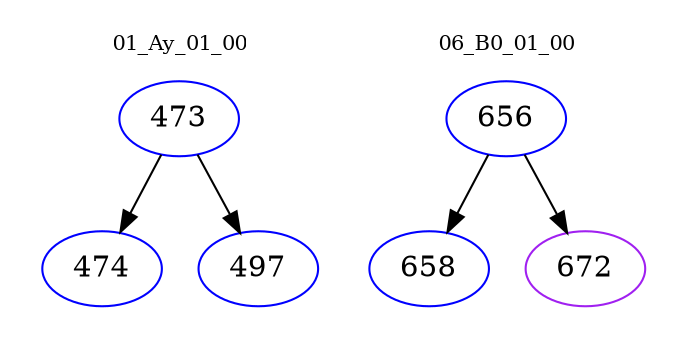 digraph{
subgraph cluster_0 {
color = white
label = "01_Ay_01_00";
fontsize=10;
T0_473 [label="473", color="blue"]
T0_473 -> T0_474 [color="black"]
T0_474 [label="474", color="blue"]
T0_473 -> T0_497 [color="black"]
T0_497 [label="497", color="blue"]
}
subgraph cluster_1 {
color = white
label = "06_B0_01_00";
fontsize=10;
T1_656 [label="656", color="blue"]
T1_656 -> T1_658 [color="black"]
T1_658 [label="658", color="blue"]
T1_656 -> T1_672 [color="black"]
T1_672 [label="672", color="purple"]
}
}
